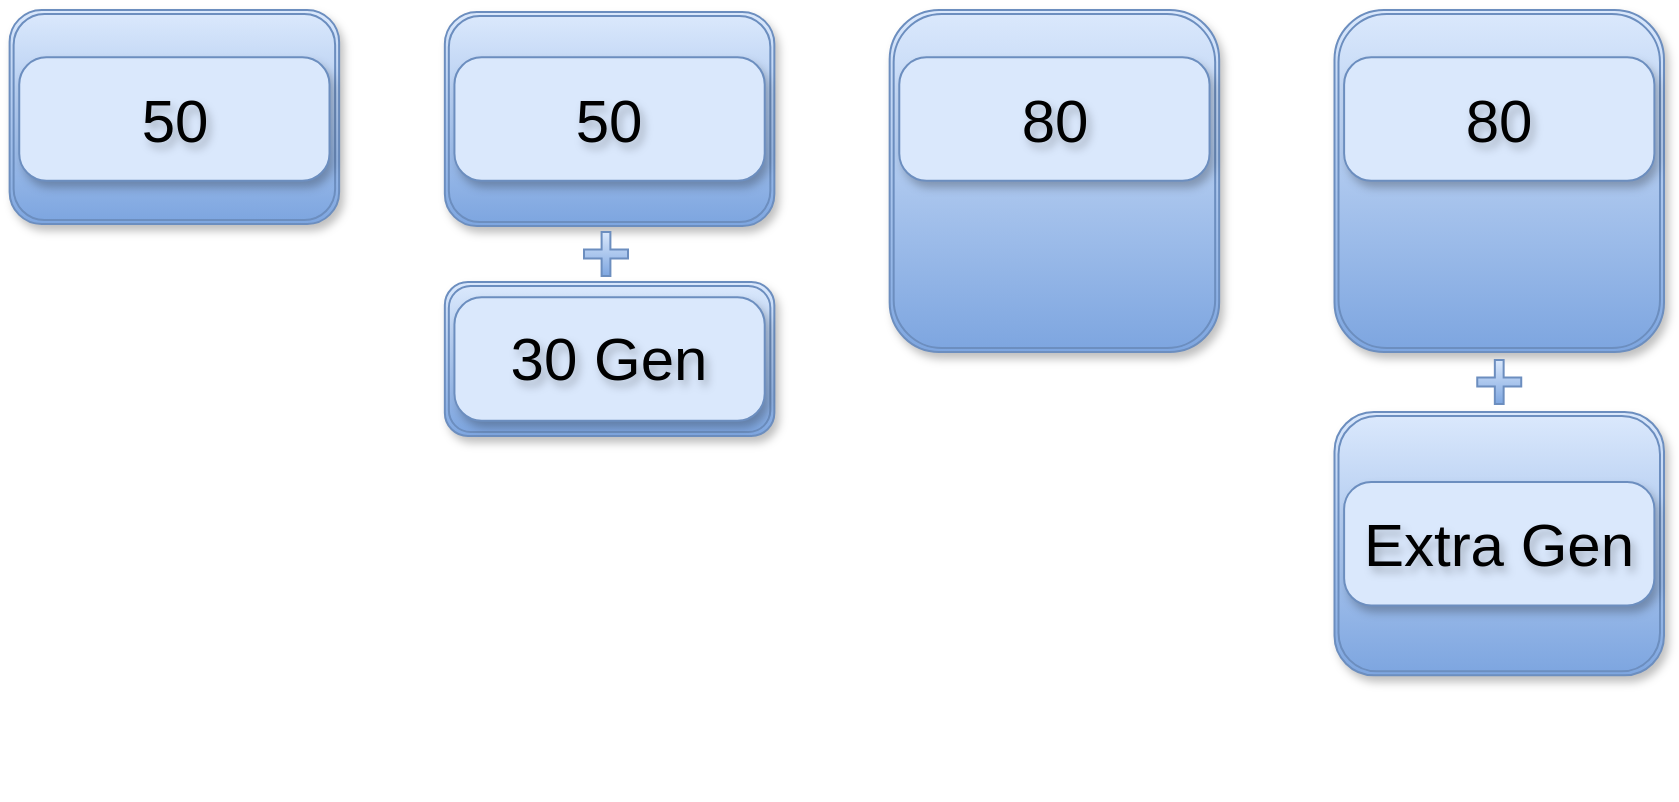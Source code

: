 <mxfile version="26.0.13">
  <diagram name="Pagina-1" id="4BeB43N3dAdwKr6a6hO-">
    <mxGraphModel dx="1426" dy="805" grid="0" gridSize="10" guides="1" tooltips="1" connect="1" arrows="1" fold="1" page="0" pageScale="1" pageWidth="827" pageHeight="1169" math="0" shadow="0">
      <root>
        <mxCell id="0" />
        <mxCell id="1" parent="0" />
        <mxCell id="ZYobxC9h2iB21pe4R-cF-25" value="" style="group" vertex="1" connectable="0" parent="1">
          <mxGeometry x="62" y="58" width="832" height="395" as="geometry" />
        </mxCell>
        <mxCell id="ZYobxC9h2iB21pe4R-cF-6" value="" style="shape=ext;double=1;rounded=1;html=1;fillColor=#dae8fc;strokeColor=#6c8ebf;gradientColor=#7EA6E0;glass=0;shadow=1;labelBackgroundColor=none;labelBorderColor=none;textShadow=1;whiteSpace=wrap;" vertex="1" parent="ZYobxC9h2iB21pe4R-cF-25">
          <mxGeometry x="4.81" width="164.75" height="107" as="geometry" />
        </mxCell>
        <mxCell id="ZYobxC9h2iB21pe4R-cF-7" value="" style="shape=ext;double=1;rounded=1;html=1;fillColor=#dae8fc;strokeColor=#6c8ebf;gradientColor=#7EA6E0;glass=0;shadow=1;labelBackgroundColor=none;labelBorderColor=none;textShadow=1;whiteSpace=wrap;" vertex="1" parent="ZYobxC9h2iB21pe4R-cF-25">
          <mxGeometry x="222.42" y="136" width="164.75" height="77" as="geometry" />
        </mxCell>
        <mxCell id="ZYobxC9h2iB21pe4R-cF-8" value="" style="shape=ext;double=1;rounded=1;html=1;fillColor=#dae8fc;strokeColor=#6c8ebf;gradientColor=#7EA6E0;glass=0;shadow=1;labelBackgroundColor=none;labelBorderColor=none;textShadow=1;whiteSpace=wrap;" vertex="1" parent="ZYobxC9h2iB21pe4R-cF-25">
          <mxGeometry x="667.248" y="201.003" width="164.752" height="131.667" as="geometry" />
        </mxCell>
        <mxCell id="ZYobxC9h2iB21pe4R-cF-11" value="" style="shape=ext;double=1;rounded=1;html=1;fillColor=#dae8fc;strokeColor=#6c8ebf;gradientColor=#7EA6E0;glass=0;shadow=1;labelBackgroundColor=none;labelBorderColor=none;textShadow=1;whiteSpace=wrap;connectable=1;" vertex="1" parent="ZYobxC9h2iB21pe4R-cF-25">
          <mxGeometry x="222.42" y="1" width="164.75" height="107" as="geometry" />
        </mxCell>
        <mxCell id="ZYobxC9h2iB21pe4R-cF-12" value="" style="shape=ext;double=1;rounded=1;html=1;fillColor=#dae8fc;strokeColor=#6c8ebf;gradientColor=#7EA6E0;glass=0;shadow=1;labelBackgroundColor=none;labelBorderColor=none;textShadow=1;whiteSpace=wrap;" vertex="1" parent="ZYobxC9h2iB21pe4R-cF-25">
          <mxGeometry x="444.83" width="164.75" height="171" as="geometry" />
        </mxCell>
        <mxCell id="ZYobxC9h2iB21pe4R-cF-13" value="&lt;span style=&quot;font-size: 30px;&quot;&gt;50&lt;/span&gt;" style="text;strokeColor=#6c8ebf;align=center;fillColor=#dae8fc;html=1;verticalAlign=middle;rounded=1;fontSize=16;gradientColor=none;noLabel=0;portConstraintRotation=0;container=0;dropTarget=0;collapsible=0;backgroundOutline=0;autosize=0;comic=0;arcSize=22;glass=0;shadow=1;labelBackgroundColor=none;labelBorderColor=none;textShadow=1;whiteSpace=wrap;" vertex="1" parent="ZYobxC9h2iB21pe4R-cF-25">
          <mxGeometry x="9.615" y="23.642" width="155.142" height="61.719" as="geometry" />
        </mxCell>
        <mxCell id="ZYobxC9h2iB21pe4R-cF-20" value="&lt;span style=&quot;font-size: 30px;&quot;&gt;50&lt;/span&gt;" style="text;strokeColor=#6c8ebf;align=center;fillColor=#dae8fc;html=1;verticalAlign=middle;rounded=1;fontSize=16;gradientColor=none;noLabel=0;portConstraintRotation=0;container=0;dropTarget=0;collapsible=0;backgroundOutline=0;autosize=0;comic=0;arcSize=22;glass=0;shadow=1;labelBackgroundColor=none;labelBorderColor=none;textShadow=1;whiteSpace=wrap;" vertex="1" parent="ZYobxC9h2iB21pe4R-cF-25">
          <mxGeometry x="227.221" y="23.642" width="155.142" height="61.719" as="geometry" />
        </mxCell>
        <mxCell id="ZYobxC9h2iB21pe4R-cF-21" value="&lt;span style=&quot;font-size: 30px;&quot;&gt;80&lt;/span&gt;" style="text;strokeColor=#6c8ebf;align=center;fillColor=#dae8fc;html=1;verticalAlign=middle;rounded=1;fontSize=16;gradientColor=none;noLabel=0;portConstraintRotation=0;container=0;dropTarget=0;collapsible=0;backgroundOutline=0;autosize=0;comic=0;arcSize=22;glass=0;shadow=1;labelBackgroundColor=none;labelBorderColor=none;textShadow=1;whiteSpace=wrap;" vertex="1" parent="ZYobxC9h2iB21pe4R-cF-25">
          <mxGeometry x="449.637" y="23.642" width="155.142" height="61.719" as="geometry" />
        </mxCell>
        <mxCell id="ZYobxC9h2iB21pe4R-cF-23" value="&lt;span style=&quot;font-size: 30px;&quot;&gt;30 Gen&lt;/span&gt;&lt;span style=&quot;color: rgba(0, 0, 0, 0); font-family: monospace; font-size: 0px; text-align: start; text-wrap-mode: nowrap;&quot;&gt;%3CmxGraphModel%3E%3Croot%3E%3CmxCell%20id%3D%220%22%2F%3E%3CmxCell%20id%3D%221%22%20parent%3D%220%22%2F%3E%3CmxCell%20id%3D%222%22%20value%3D%22%26lt%3Bspan%20style%3D%26quot%3Bfont-size%3A%2030px%3B%26quot%3B%26gt%3B50%26lt%3B%2Fspan%26gt%3B%22%20style%3D%22text%3BstrokeColor%3D%236c8ebf%3Balign%3Dcenter%3BfillColor%3D%23dae8fc%3Bhtml%3D1%3BverticalAlign%3Dmiddle%3BwhiteSpace%3Dwrap%3Brounded%3D1%3BfontSize%3D16%3BgradientColor%3Dnone%3BnoLabel%3D0%3BportConstraintRotation%3D0%3Bcontainer%3D0%3BdropTarget%3D0%3Bcollapsible%3D0%3BbackgroundOutline%3D0%3Bautosize%3D0%3Bcomic%3D0%3BarcSize%3D22%3B%22%20vertex%3D%221%22%20parent%3D%221%22%3E%3CmxGeometry%20x%3D%22131.5%22%20y%3D%22-3%22%20width%3D%22113%22%20height%3D%2230%22%20as%3D%22geometry%22%2F%3E%3C%2FmxCell%3E%3C%2Froot%3E%3C%2FmxGraphModel%3E&lt;/span&gt;&lt;span style=&quot;color: rgba(0, 0, 0, 0); font-family: monospace; font-size: 0px; text-align: start; text-wrap-mode: nowrap;&quot;&gt;%3CmxGraphModel%3E%3Croot%3E%3CmxCell%20id%3D%220%22%2F%3E%3CmxCell%20id%3D%221%22%20parent%3D%220%22%2F%3E%3CmxCell%20id%3D%222%22%20value%3D%22%26lt%3Bspan%20style%3D%26quot%3Bfont-size%3A%2030px%3B%26quot%3B%26gt%3B50%26lt%3B%2Fspan%26gt%3B%22%20style%3D%22text%3BstrokeColor%3D%236c8ebf%3Balign%3Dcenter%3BfillColor%3D%23dae8fc%3Bhtml%3D1%3BverticalAlign%3Dmiddle%3BwhiteSpace%3Dwrap%3Brounded%3D1%3BfontSize%3D16%3BgradientColor%3Dnone%3BnoLabel%3D0%3BportConstraintRotation%3D0%3Bcontainer%3D0%3BdropTarget%3D0%3Bcollapsible%3D0%3BbackgroundOutline%3D0%3Bautosize%3D0%3Bcomic%3D0%3BarcSize%3D22%3B%22%20vertex%3D%221%22%20parent%3D%221%22%3E%3CmxGeometry%20x%3D%22131.5%22%20y%3D%22-3%22%20width%3D%22113%22%20height%3D%2230%22%20as%3D%22geometry%22%2F%3E%3C%2FmxCell%3E%3C%2Froot%3E%3C%2FmxGraphModel%3E&lt;/span&gt;" style="text;strokeColor=#6c8ebf;align=center;fillColor=#dae8fc;html=1;verticalAlign=middle;rounded=1;fontSize=16;gradientColor=none;noLabel=0;portConstraintRotation=0;container=0;dropTarget=0;collapsible=0;backgroundOutline=0;autosize=0;comic=0;arcSize=22;glass=0;shadow=1;labelBackgroundColor=none;labelBorderColor=none;textShadow=1;whiteSpace=wrap;" vertex="1" parent="ZYobxC9h2iB21pe4R-cF-25">
          <mxGeometry x="227.221" y="143.639" width="155.142" height="61.719" as="geometry" />
        </mxCell>
        <mxCell id="ZYobxC9h2iB21pe4R-cF-24" value="&lt;span style=&quot;font-size: 30px;&quot;&gt;Extra Gen&lt;/span&gt;" style="text;strokeColor=#6c8ebf;align=center;fillColor=#dae8fc;html=1;verticalAlign=middle;rounded=1;fontSize=16;gradientColor=none;noLabel=0;portConstraintRotation=0;container=0;dropTarget=0;collapsible=0;backgroundOutline=0;autosize=0;comic=0;arcSize=22;glass=0;shadow=1;labelBackgroundColor=none;labelBorderColor=none;textShadow=1;whiteSpace=wrap;" vertex="1" parent="ZYobxC9h2iB21pe4R-cF-25">
          <mxGeometry x="672.053" y="235.977" width="155.142" height="61.719" as="geometry" />
        </mxCell>
        <mxCell id="ZYobxC9h2iB21pe4R-cF-38" value="" style="shape=ext;double=1;rounded=1;html=1;fillColor=#dae8fc;strokeColor=#6c8ebf;gradientColor=#7EA6E0;glass=0;shadow=1;labelBackgroundColor=none;labelBorderColor=none;textShadow=1;whiteSpace=wrap;" vertex="1" parent="ZYobxC9h2iB21pe4R-cF-25">
          <mxGeometry x="667.25" width="164.75" height="171" as="geometry" />
        </mxCell>
        <mxCell id="ZYobxC9h2iB21pe4R-cF-39" value="&lt;span style=&quot;font-size: 30px;&quot;&gt;80&lt;/span&gt;&lt;span style=&quot;color: rgba(0, 0, 0, 0); font-family: monospace; font-size: 0px; text-align: start; text-wrap-mode: nowrap;&quot;&gt;%3CmxGraphModel%3E%3Croot%3E%3CmxCell%20id%3D%220%22%2F%3E%3CmxCell%20id%3D%221%22%20parent%3D%220%22%2F%3E%3CmxCell%20id%3D%222%22%20value%3D%22%26lt%3Bspan%20style%3D%26quot%3Bfont-size%3A%2030px%3B%26quot%3B%26gt%3B50%26lt%3B%2Fspan%26gt%3B%22%20style%3D%22text%3BstrokeColor%3D%236c8ebf%3Balign%3Dcenter%3BfillColor%3D%23dae8fc%3Bhtml%3D1%3BverticalAlign%3Dmiddle%3BwhiteSpace%3Dwrap%3Brounded%3D1%3BfontSize%3D16%3BgradientColor%3Dnone%3BnoLabel%3D0%3BportConstraintRotation%3D0%3Bcontainer%3D0%3BdropTarget%3D0%3Bcollapsible%3D0%3BbackgroundOutline%3D0%3Bautosize%3D0%3Bcomic%3D0%3BarcSize%3D22%3B%22%20vertex%3D%221%22%20parent%3D%221%22%3E%3CmxGeometry%20x%3D%22131.5%22%20y%3D%22-3%22%20width%3D%22113%22%20height%3D%2230%22%20as%3D%22geometry%22%2F%3E%3C%2FmxCell%3E%3C%2Froot%3E%3C%2FmxGraphModel%3E&lt;/span&gt;" style="text;strokeColor=#6c8ebf;align=center;fillColor=#dae8fc;html=1;verticalAlign=middle;rounded=1;fontSize=16;gradientColor=none;noLabel=0;portConstraintRotation=0;container=0;dropTarget=0;collapsible=0;backgroundOutline=0;autosize=0;comic=0;arcSize=22;glass=0;shadow=1;labelBackgroundColor=none;labelBorderColor=none;textShadow=1;whiteSpace=wrap;" vertex="1" parent="ZYobxC9h2iB21pe4R-cF-25">
          <mxGeometry x="672.053" y="23.642" width="155.142" height="61.719" as="geometry" />
        </mxCell>
        <mxCell id="ZYobxC9h2iB21pe4R-cF-42" value="" style="shape=cross;whiteSpace=wrap;html=1;fillColor=#dae8fc;strokeColor=#6c8ebf;gradientColor=#7ea6e0;" vertex="1" parent="ZYobxC9h2iB21pe4R-cF-25">
          <mxGeometry x="292" y="111" width="22" height="22" as="geometry" />
        </mxCell>
        <mxCell id="ZYobxC9h2iB21pe4R-cF-43" value="" style="shape=cross;whiteSpace=wrap;html=1;fillColor=#dae8fc;strokeColor=#6c8ebf;gradientColor=#7ea6e0;" vertex="1" parent="ZYobxC9h2iB21pe4R-cF-25">
          <mxGeometry x="738.62" y="175" width="22" height="22" as="geometry" />
        </mxCell>
      </root>
    </mxGraphModel>
  </diagram>
</mxfile>
